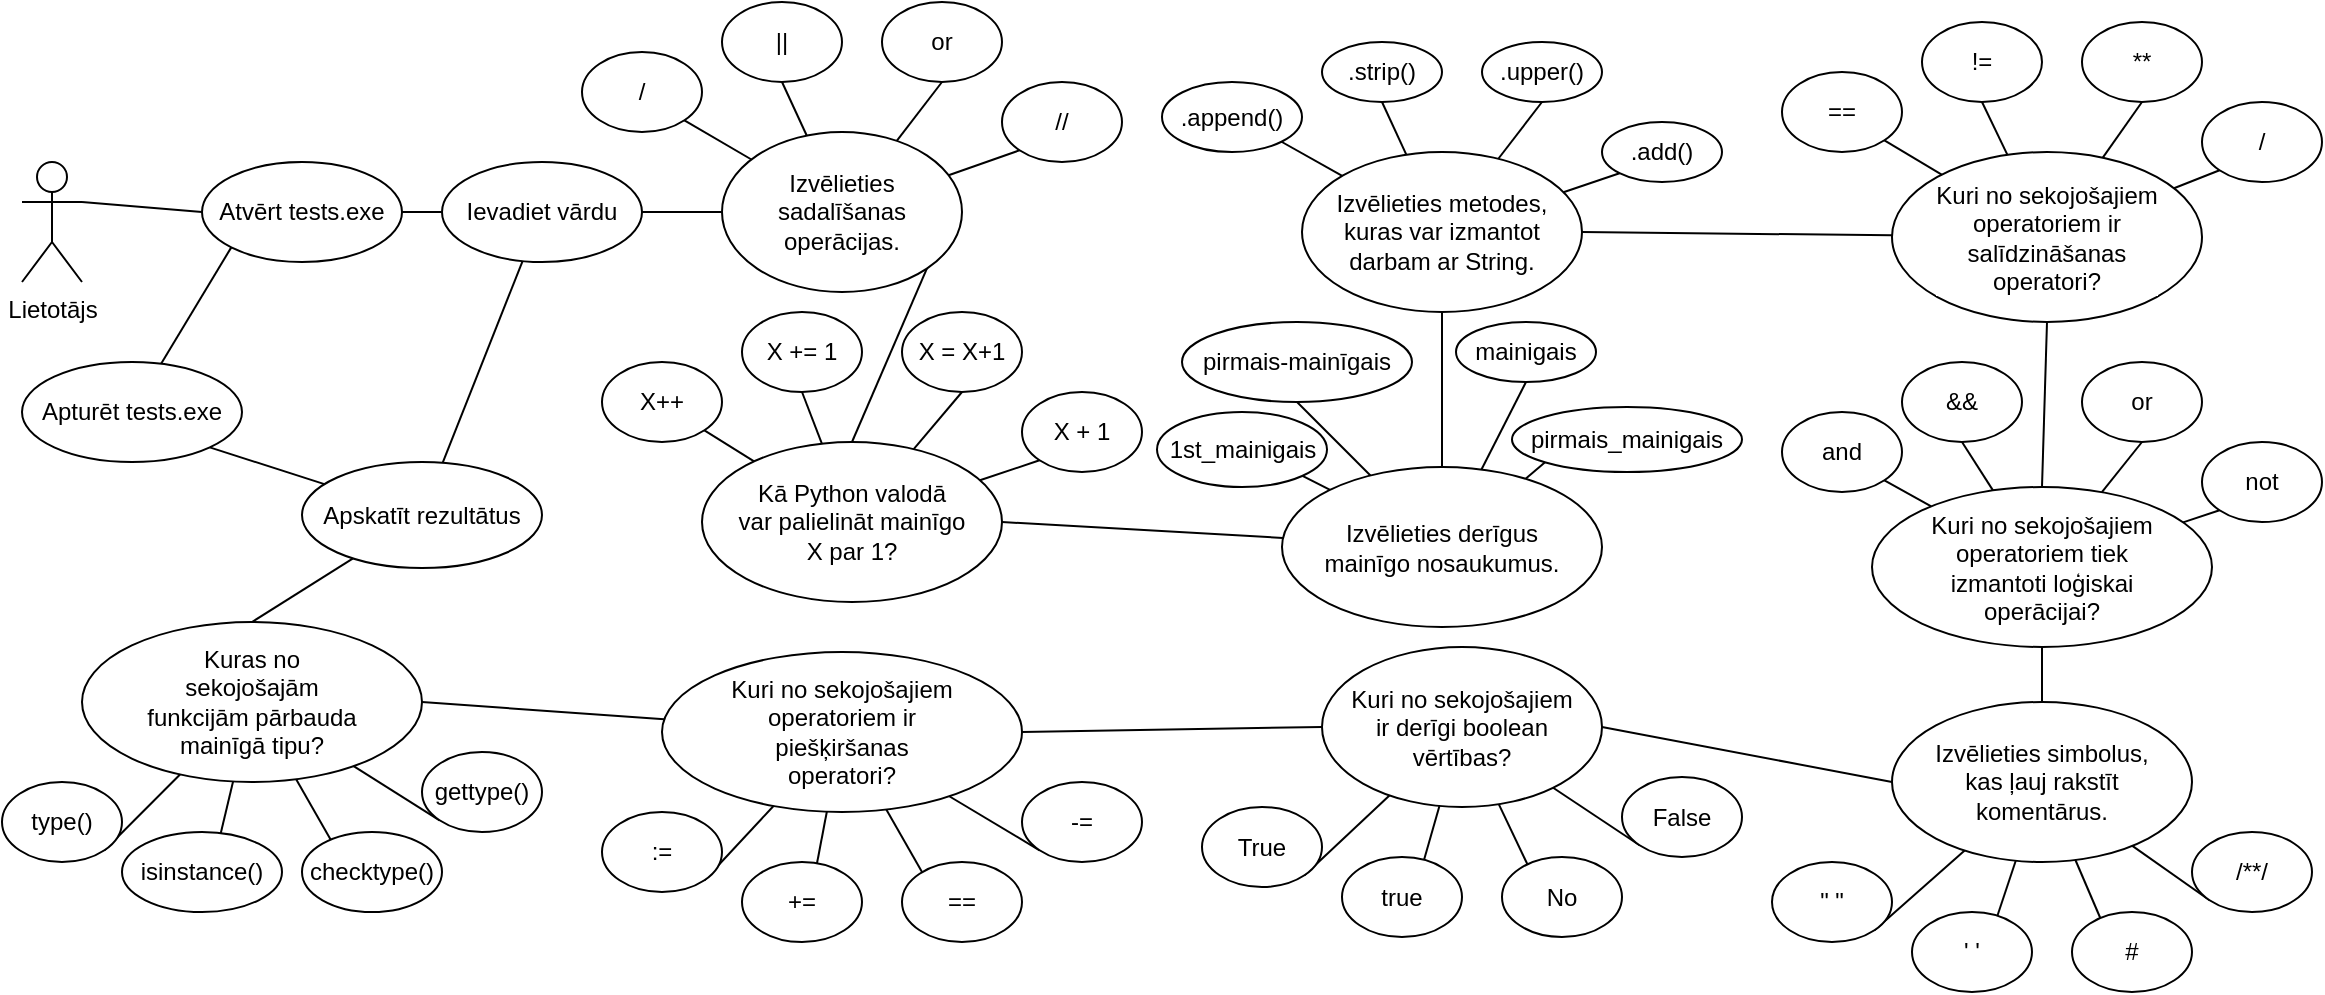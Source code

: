 <mxfile version="24.4.13" type="device">
  <diagram name="Страница — 1" id="fSDOSvSJr9FD6CsQ47FX">
    <mxGraphModel dx="2500" dy="1150" grid="1" gridSize="10" guides="1" tooltips="1" connect="1" arrows="1" fold="1" page="1" pageScale="1" pageWidth="827" pageHeight="1169" math="0" shadow="0">
      <root>
        <mxCell id="0" />
        <mxCell id="1" parent="0" />
        <mxCell id="fzaWdGy4WyGoqwLi_TSh-1" value="Lietotājs" style="shape=umlActor;verticalLabelPosition=bottom;verticalAlign=top;html=1;outlineConnect=0;" vertex="1" parent="1">
          <mxGeometry x="40" y="210" width="30" height="60" as="geometry" />
        </mxCell>
        <mxCell id="fzaWdGy4WyGoqwLi_TSh-7" style="edgeStyle=none;curved=1;rounded=0;orthogonalLoop=1;jettySize=auto;html=1;exitX=0;exitY=1;exitDx=0;exitDy=0;strokeColor=default;align=center;verticalAlign=middle;fontFamily=Helvetica;fontSize=12;fontColor=default;labelBackgroundColor=default;startSize=8;endArrow=none;endSize=8;" edge="1" parent="1" source="fzaWdGy4WyGoqwLi_TSh-2" target="fzaWdGy4WyGoqwLi_TSh-6">
          <mxGeometry relative="1" as="geometry" />
        </mxCell>
        <mxCell id="fzaWdGy4WyGoqwLi_TSh-9" style="edgeStyle=none;curved=1;rounded=0;orthogonalLoop=1;jettySize=auto;html=1;exitX=1;exitY=0.5;exitDx=0;exitDy=0;entryX=0;entryY=0.5;entryDx=0;entryDy=0;strokeColor=default;align=center;verticalAlign=middle;fontFamily=Helvetica;fontSize=12;fontColor=default;labelBackgroundColor=default;startSize=8;endArrow=none;endSize=8;" edge="1" parent="1" source="fzaWdGy4WyGoqwLi_TSh-2" target="fzaWdGy4WyGoqwLi_TSh-8">
          <mxGeometry relative="1" as="geometry" />
        </mxCell>
        <mxCell id="fzaWdGy4WyGoqwLi_TSh-2" value="Atvērt tests.exe" style="ellipse;whiteSpace=wrap;html=1;" vertex="1" parent="1">
          <mxGeometry x="130" y="210" width="100" height="50" as="geometry" />
        </mxCell>
        <mxCell id="fzaWdGy4WyGoqwLi_TSh-4" value="" style="endArrow=none;html=1;rounded=0;fontSize=12;startSize=8;endSize=8;curved=1;entryX=0;entryY=0.5;entryDx=0;entryDy=0;" edge="1" parent="1" target="fzaWdGy4WyGoqwLi_TSh-2">
          <mxGeometry width="50" height="50" relative="1" as="geometry">
            <mxPoint x="70" y="230" as="sourcePoint" />
            <mxPoint x="120" y="180" as="targetPoint" />
          </mxGeometry>
        </mxCell>
        <mxCell id="fzaWdGy4WyGoqwLi_TSh-116" style="edgeStyle=none;curved=1;rounded=0;orthogonalLoop=1;jettySize=auto;html=1;exitX=1;exitY=1;exitDx=0;exitDy=0;strokeColor=default;align=center;verticalAlign=middle;fontFamily=Helvetica;fontSize=12;fontColor=default;labelBackgroundColor=default;startSize=8;endArrow=none;endSize=8;" edge="1" parent="1" source="fzaWdGy4WyGoqwLi_TSh-6" target="fzaWdGy4WyGoqwLi_TSh-113">
          <mxGeometry relative="1" as="geometry" />
        </mxCell>
        <mxCell id="fzaWdGy4WyGoqwLi_TSh-6" value="Apturēt tests.exe" style="ellipse;whiteSpace=wrap;html=1;fontFamily=Helvetica;fontSize=12;fontColor=default;labelBackgroundColor=default;" vertex="1" parent="1">
          <mxGeometry x="40" y="310" width="110" height="50" as="geometry" />
        </mxCell>
        <mxCell id="fzaWdGy4WyGoqwLi_TSh-126" style="edgeStyle=none;curved=1;rounded=0;orthogonalLoop=1;jettySize=auto;html=1;exitX=1;exitY=0.5;exitDx=0;exitDy=0;entryX=0;entryY=0.5;entryDx=0;entryDy=0;strokeColor=default;align=center;verticalAlign=middle;fontFamily=Helvetica;fontSize=12;fontColor=default;labelBackgroundColor=default;startSize=8;endArrow=none;endSize=8;" edge="1" parent="1" source="fzaWdGy4WyGoqwLi_TSh-8" target="fzaWdGy4WyGoqwLi_TSh-10">
          <mxGeometry relative="1" as="geometry" />
        </mxCell>
        <mxCell id="fzaWdGy4WyGoqwLi_TSh-8" value="Ievadiet vārdu" style="ellipse;whiteSpace=wrap;html=1;fontFamily=Helvetica;fontSize=12;fontColor=default;labelBackgroundColor=default;" vertex="1" parent="1">
          <mxGeometry x="250" y="210" width="100" height="50" as="geometry" />
        </mxCell>
        <mxCell id="fzaWdGy4WyGoqwLi_TSh-129" style="edgeStyle=none;curved=1;rounded=0;orthogonalLoop=1;jettySize=auto;html=1;exitX=1;exitY=1;exitDx=0;exitDy=0;entryX=0.5;entryY=0;entryDx=0;entryDy=0;strokeColor=default;align=center;verticalAlign=middle;fontFamily=Helvetica;fontSize=12;fontColor=default;labelBackgroundColor=default;startSize=8;endArrow=none;endSize=8;" edge="1" parent="1" source="fzaWdGy4WyGoqwLi_TSh-10" target="fzaWdGy4WyGoqwLi_TSh-65">
          <mxGeometry relative="1" as="geometry" />
        </mxCell>
        <mxCell id="fzaWdGy4WyGoqwLi_TSh-10" value="Izvēlieties&lt;div&gt;sadalīšanas&lt;/div&gt;&lt;div&gt;operācijas.&lt;/div&gt;" style="ellipse;whiteSpace=wrap;html=1;fontFamily=Helvetica;fontSize=12;fontColor=default;labelBackgroundColor=default;" vertex="1" parent="1">
          <mxGeometry x="390" y="195" width="120" height="80" as="geometry" />
        </mxCell>
        <mxCell id="fzaWdGy4WyGoqwLi_TSh-18" style="edgeStyle=none;curved=1;rounded=0;orthogonalLoop=1;jettySize=auto;html=1;exitX=1;exitY=1;exitDx=0;exitDy=0;strokeColor=default;align=center;verticalAlign=middle;fontFamily=Helvetica;fontSize=12;fontColor=default;labelBackgroundColor=default;startSize=8;endArrow=none;endSize=8;" edge="1" parent="1" source="fzaWdGy4WyGoqwLi_TSh-11" target="fzaWdGy4WyGoqwLi_TSh-10">
          <mxGeometry relative="1" as="geometry" />
        </mxCell>
        <mxCell id="fzaWdGy4WyGoqwLi_TSh-11" value="/" style="ellipse;whiteSpace=wrap;html=1;fontFamily=Helvetica;fontSize=12;fontColor=default;labelBackgroundColor=default;" vertex="1" parent="1">
          <mxGeometry x="320" y="155" width="60" height="40" as="geometry" />
        </mxCell>
        <mxCell id="fzaWdGy4WyGoqwLi_TSh-16" style="edgeStyle=none;curved=1;rounded=0;orthogonalLoop=1;jettySize=auto;html=1;exitX=0.5;exitY=1;exitDx=0;exitDy=0;strokeColor=default;align=center;verticalAlign=middle;fontFamily=Helvetica;fontSize=12;fontColor=default;labelBackgroundColor=default;startSize=8;endArrow=none;endSize=8;" edge="1" parent="1" source="fzaWdGy4WyGoqwLi_TSh-12" target="fzaWdGy4WyGoqwLi_TSh-10">
          <mxGeometry relative="1" as="geometry" />
        </mxCell>
        <mxCell id="fzaWdGy4WyGoqwLi_TSh-12" value="||" style="ellipse;whiteSpace=wrap;html=1;fontFamily=Helvetica;fontSize=12;fontColor=default;labelBackgroundColor=default;" vertex="1" parent="1">
          <mxGeometry x="390" y="130" width="60" height="40" as="geometry" />
        </mxCell>
        <mxCell id="fzaWdGy4WyGoqwLi_TSh-17" style="edgeStyle=none;curved=1;rounded=0;orthogonalLoop=1;jettySize=auto;html=1;exitX=0.5;exitY=1;exitDx=0;exitDy=0;strokeColor=default;align=center;verticalAlign=middle;fontFamily=Helvetica;fontSize=12;fontColor=default;labelBackgroundColor=default;startSize=8;endArrow=none;endSize=8;" edge="1" parent="1" source="fzaWdGy4WyGoqwLi_TSh-13" target="fzaWdGy4WyGoqwLi_TSh-10">
          <mxGeometry relative="1" as="geometry" />
        </mxCell>
        <mxCell id="fzaWdGy4WyGoqwLi_TSh-13" value="or" style="ellipse;whiteSpace=wrap;html=1;fontFamily=Helvetica;fontSize=12;fontColor=default;labelBackgroundColor=default;" vertex="1" parent="1">
          <mxGeometry x="470" y="130" width="60" height="40" as="geometry" />
        </mxCell>
        <mxCell id="fzaWdGy4WyGoqwLi_TSh-19" style="edgeStyle=none;curved=1;rounded=0;orthogonalLoop=1;jettySize=auto;html=1;exitX=0;exitY=1;exitDx=0;exitDy=0;strokeColor=default;align=center;verticalAlign=middle;fontFamily=Helvetica;fontSize=12;fontColor=default;labelBackgroundColor=default;startSize=8;endArrow=none;endSize=8;" edge="1" parent="1" source="fzaWdGy4WyGoqwLi_TSh-14" target="fzaWdGy4WyGoqwLi_TSh-10">
          <mxGeometry relative="1" as="geometry" />
        </mxCell>
        <mxCell id="fzaWdGy4WyGoqwLi_TSh-14" value="//" style="ellipse;whiteSpace=wrap;html=1;fontFamily=Helvetica;fontSize=12;fontColor=default;labelBackgroundColor=default;" vertex="1" parent="1">
          <mxGeometry x="530" y="170" width="60" height="40" as="geometry" />
        </mxCell>
        <mxCell id="fzaWdGy4WyGoqwLi_TSh-132" style="edgeStyle=none;curved=1;rounded=0;orthogonalLoop=1;jettySize=auto;html=1;exitX=1;exitY=0.5;exitDx=0;exitDy=0;strokeColor=default;align=center;verticalAlign=middle;fontFamily=Helvetica;fontSize=12;fontColor=default;labelBackgroundColor=default;startSize=8;endArrow=none;endSize=8;" edge="1" parent="1" source="fzaWdGy4WyGoqwLi_TSh-20" target="fzaWdGy4WyGoqwLi_TSh-29">
          <mxGeometry relative="1" as="geometry" />
        </mxCell>
        <mxCell id="fzaWdGy4WyGoqwLi_TSh-20" value="Izvēlieties metodes,&lt;div&gt;kuras var izmantot&lt;/div&gt;&lt;div&gt;darbam ar String.&lt;/div&gt;" style="ellipse;whiteSpace=wrap;html=1;fontFamily=Helvetica;fontSize=12;fontColor=default;labelBackgroundColor=default;" vertex="1" parent="1">
          <mxGeometry x="680" y="205" width="140" height="80" as="geometry" />
        </mxCell>
        <mxCell id="fzaWdGy4WyGoqwLi_TSh-21" style="edgeStyle=none;curved=1;rounded=0;orthogonalLoop=1;jettySize=auto;html=1;exitX=1;exitY=1;exitDx=0;exitDy=0;strokeColor=default;align=center;verticalAlign=middle;fontFamily=Helvetica;fontSize=12;fontColor=default;labelBackgroundColor=default;startSize=8;endArrow=none;endSize=8;" edge="1" parent="1" source="fzaWdGy4WyGoqwLi_TSh-22" target="fzaWdGy4WyGoqwLi_TSh-20">
          <mxGeometry relative="1" as="geometry" />
        </mxCell>
        <mxCell id="fzaWdGy4WyGoqwLi_TSh-22" value=".append()" style="ellipse;whiteSpace=wrap;html=1;fontFamily=Helvetica;fontSize=12;fontColor=default;labelBackgroundColor=default;" vertex="1" parent="1">
          <mxGeometry x="610" y="170" width="70" height="35" as="geometry" />
        </mxCell>
        <mxCell id="fzaWdGy4WyGoqwLi_TSh-23" style="edgeStyle=none;curved=1;rounded=0;orthogonalLoop=1;jettySize=auto;html=1;exitX=0.5;exitY=1;exitDx=0;exitDy=0;strokeColor=default;align=center;verticalAlign=middle;fontFamily=Helvetica;fontSize=12;fontColor=default;labelBackgroundColor=default;startSize=8;endArrow=none;endSize=8;" edge="1" parent="1" source="fzaWdGy4WyGoqwLi_TSh-24" target="fzaWdGy4WyGoqwLi_TSh-20">
          <mxGeometry relative="1" as="geometry" />
        </mxCell>
        <mxCell id="fzaWdGy4WyGoqwLi_TSh-24" value=".strip()" style="ellipse;whiteSpace=wrap;html=1;fontFamily=Helvetica;fontSize=12;fontColor=default;labelBackgroundColor=default;" vertex="1" parent="1">
          <mxGeometry x="690" y="150" width="60" height="30" as="geometry" />
        </mxCell>
        <mxCell id="fzaWdGy4WyGoqwLi_TSh-25" style="edgeStyle=none;curved=1;rounded=0;orthogonalLoop=1;jettySize=auto;html=1;exitX=0.5;exitY=1;exitDx=0;exitDy=0;strokeColor=default;align=center;verticalAlign=middle;fontFamily=Helvetica;fontSize=12;fontColor=default;labelBackgroundColor=default;startSize=8;endArrow=none;endSize=8;" edge="1" parent="1" source="fzaWdGy4WyGoqwLi_TSh-26" target="fzaWdGy4WyGoqwLi_TSh-20">
          <mxGeometry relative="1" as="geometry" />
        </mxCell>
        <mxCell id="fzaWdGy4WyGoqwLi_TSh-26" value=".upper()" style="ellipse;whiteSpace=wrap;html=1;fontFamily=Helvetica;fontSize=12;fontColor=default;labelBackgroundColor=default;" vertex="1" parent="1">
          <mxGeometry x="770" y="150" width="60" height="30" as="geometry" />
        </mxCell>
        <mxCell id="fzaWdGy4WyGoqwLi_TSh-27" style="edgeStyle=none;curved=1;rounded=0;orthogonalLoop=1;jettySize=auto;html=1;exitX=0;exitY=1;exitDx=0;exitDy=0;strokeColor=default;align=center;verticalAlign=middle;fontFamily=Helvetica;fontSize=12;fontColor=default;labelBackgroundColor=default;startSize=8;endArrow=none;endSize=8;" edge="1" parent="1" source="fzaWdGy4WyGoqwLi_TSh-28" target="fzaWdGy4WyGoqwLi_TSh-20">
          <mxGeometry relative="1" as="geometry" />
        </mxCell>
        <mxCell id="fzaWdGy4WyGoqwLi_TSh-28" value=".add()" style="ellipse;whiteSpace=wrap;html=1;fontFamily=Helvetica;fontSize=12;fontColor=default;labelBackgroundColor=default;" vertex="1" parent="1">
          <mxGeometry x="830" y="190" width="60" height="30" as="geometry" />
        </mxCell>
        <mxCell id="fzaWdGy4WyGoqwLi_TSh-133" style="edgeStyle=none;curved=1;rounded=0;orthogonalLoop=1;jettySize=auto;html=1;exitX=0.5;exitY=1;exitDx=0;exitDy=0;entryX=0.5;entryY=0;entryDx=0;entryDy=0;strokeColor=default;align=center;verticalAlign=middle;fontFamily=Helvetica;fontSize=12;fontColor=default;labelBackgroundColor=default;startSize=8;endArrow=none;endSize=8;" edge="1" parent="1" source="fzaWdGy4WyGoqwLi_TSh-29" target="fzaWdGy4WyGoqwLi_TSh-38">
          <mxGeometry relative="1" as="geometry" />
        </mxCell>
        <mxCell id="fzaWdGy4WyGoqwLi_TSh-29" value="Kuri no sekojošajiem&lt;div&gt;operatoriem ir&lt;/div&gt;&lt;div&gt;salīdzināšanas&lt;/div&gt;&lt;div&gt;operatori?&lt;/div&gt;" style="ellipse;whiteSpace=wrap;html=1;fontFamily=Helvetica;fontSize=12;fontColor=default;labelBackgroundColor=default;" vertex="1" parent="1">
          <mxGeometry x="975" y="205" width="155" height="85" as="geometry" />
        </mxCell>
        <mxCell id="fzaWdGy4WyGoqwLi_TSh-30" style="edgeStyle=none;curved=1;rounded=0;orthogonalLoop=1;jettySize=auto;html=1;exitX=1;exitY=1;exitDx=0;exitDy=0;strokeColor=default;align=center;verticalAlign=middle;fontFamily=Helvetica;fontSize=12;fontColor=default;labelBackgroundColor=default;startSize=8;endArrow=none;endSize=8;" edge="1" parent="1" source="fzaWdGy4WyGoqwLi_TSh-31" target="fzaWdGy4WyGoqwLi_TSh-29">
          <mxGeometry relative="1" as="geometry" />
        </mxCell>
        <mxCell id="fzaWdGy4WyGoqwLi_TSh-31" value="==" style="ellipse;whiteSpace=wrap;html=1;fontFamily=Helvetica;fontSize=12;fontColor=default;labelBackgroundColor=default;" vertex="1" parent="1">
          <mxGeometry x="920" y="165" width="60" height="40" as="geometry" />
        </mxCell>
        <mxCell id="fzaWdGy4WyGoqwLi_TSh-32" style="edgeStyle=none;curved=1;rounded=0;orthogonalLoop=1;jettySize=auto;html=1;exitX=0.5;exitY=1;exitDx=0;exitDy=0;strokeColor=default;align=center;verticalAlign=middle;fontFamily=Helvetica;fontSize=12;fontColor=default;labelBackgroundColor=default;startSize=8;endArrow=none;endSize=8;" edge="1" parent="1" source="fzaWdGy4WyGoqwLi_TSh-33" target="fzaWdGy4WyGoqwLi_TSh-29">
          <mxGeometry relative="1" as="geometry" />
        </mxCell>
        <mxCell id="fzaWdGy4WyGoqwLi_TSh-33" value="!=" style="ellipse;whiteSpace=wrap;html=1;fontFamily=Helvetica;fontSize=12;fontColor=default;labelBackgroundColor=default;" vertex="1" parent="1">
          <mxGeometry x="990" y="140" width="60" height="40" as="geometry" />
        </mxCell>
        <mxCell id="fzaWdGy4WyGoqwLi_TSh-34" style="edgeStyle=none;curved=1;rounded=0;orthogonalLoop=1;jettySize=auto;html=1;exitX=0.5;exitY=1;exitDx=0;exitDy=0;strokeColor=default;align=center;verticalAlign=middle;fontFamily=Helvetica;fontSize=12;fontColor=default;labelBackgroundColor=default;startSize=8;endArrow=none;endSize=8;" edge="1" parent="1" source="fzaWdGy4WyGoqwLi_TSh-35" target="fzaWdGy4WyGoqwLi_TSh-29">
          <mxGeometry relative="1" as="geometry" />
        </mxCell>
        <mxCell id="fzaWdGy4WyGoqwLi_TSh-35" value="**" style="ellipse;whiteSpace=wrap;html=1;fontFamily=Helvetica;fontSize=12;fontColor=default;labelBackgroundColor=default;" vertex="1" parent="1">
          <mxGeometry x="1070" y="140" width="60" height="40" as="geometry" />
        </mxCell>
        <mxCell id="fzaWdGy4WyGoqwLi_TSh-36" style="edgeStyle=none;curved=1;rounded=0;orthogonalLoop=1;jettySize=auto;html=1;exitX=0;exitY=1;exitDx=0;exitDy=0;strokeColor=default;align=center;verticalAlign=middle;fontFamily=Helvetica;fontSize=12;fontColor=default;labelBackgroundColor=default;startSize=8;endArrow=none;endSize=8;" edge="1" parent="1" source="fzaWdGy4WyGoqwLi_TSh-37" target="fzaWdGy4WyGoqwLi_TSh-29">
          <mxGeometry relative="1" as="geometry" />
        </mxCell>
        <mxCell id="fzaWdGy4WyGoqwLi_TSh-37" value="/" style="ellipse;whiteSpace=wrap;html=1;fontFamily=Helvetica;fontSize=12;fontColor=default;labelBackgroundColor=default;" vertex="1" parent="1">
          <mxGeometry x="1130" y="180" width="60" height="40" as="geometry" />
        </mxCell>
        <mxCell id="fzaWdGy4WyGoqwLi_TSh-38" value="Kuri no sekojošajiem&lt;div&gt;operatoriem tiek&lt;/div&gt;&lt;div&gt;izmantoti loģiskai&lt;/div&gt;&lt;div&gt;operācijai?&lt;/div&gt;" style="ellipse;whiteSpace=wrap;html=1;fontFamily=Helvetica;fontSize=12;fontColor=default;labelBackgroundColor=default;" vertex="1" parent="1">
          <mxGeometry x="965" y="372.5" width="170" height="80" as="geometry" />
        </mxCell>
        <mxCell id="fzaWdGy4WyGoqwLi_TSh-39" style="edgeStyle=none;curved=1;rounded=0;orthogonalLoop=1;jettySize=auto;html=1;exitX=1;exitY=1;exitDx=0;exitDy=0;strokeColor=default;align=center;verticalAlign=middle;fontFamily=Helvetica;fontSize=12;fontColor=default;labelBackgroundColor=default;startSize=8;endArrow=none;endSize=8;" edge="1" parent="1" source="fzaWdGy4WyGoqwLi_TSh-40" target="fzaWdGy4WyGoqwLi_TSh-38">
          <mxGeometry relative="1" as="geometry" />
        </mxCell>
        <mxCell id="fzaWdGy4WyGoqwLi_TSh-40" value="and" style="ellipse;whiteSpace=wrap;html=1;fontFamily=Helvetica;fontSize=12;fontColor=default;labelBackgroundColor=default;" vertex="1" parent="1">
          <mxGeometry x="920" y="335" width="60" height="40" as="geometry" />
        </mxCell>
        <mxCell id="fzaWdGy4WyGoqwLi_TSh-41" style="edgeStyle=none;curved=1;rounded=0;orthogonalLoop=1;jettySize=auto;html=1;exitX=0.5;exitY=1;exitDx=0;exitDy=0;strokeColor=default;align=center;verticalAlign=middle;fontFamily=Helvetica;fontSize=12;fontColor=default;labelBackgroundColor=default;startSize=8;endArrow=none;endSize=8;" edge="1" parent="1" source="fzaWdGy4WyGoqwLi_TSh-42" target="fzaWdGy4WyGoqwLi_TSh-38">
          <mxGeometry relative="1" as="geometry" />
        </mxCell>
        <mxCell id="fzaWdGy4WyGoqwLi_TSh-42" value="&amp;amp;&amp;amp;" style="ellipse;whiteSpace=wrap;html=1;fontFamily=Helvetica;fontSize=12;fontColor=default;labelBackgroundColor=default;" vertex="1" parent="1">
          <mxGeometry x="980" y="310" width="60" height="40" as="geometry" />
        </mxCell>
        <mxCell id="fzaWdGy4WyGoqwLi_TSh-43" style="edgeStyle=none;curved=1;rounded=0;orthogonalLoop=1;jettySize=auto;html=1;exitX=0.5;exitY=1;exitDx=0;exitDy=0;strokeColor=default;align=center;verticalAlign=middle;fontFamily=Helvetica;fontSize=12;fontColor=default;labelBackgroundColor=default;startSize=8;endArrow=none;endSize=8;" edge="1" parent="1" source="fzaWdGy4WyGoqwLi_TSh-44" target="fzaWdGy4WyGoqwLi_TSh-38">
          <mxGeometry relative="1" as="geometry" />
        </mxCell>
        <mxCell id="fzaWdGy4WyGoqwLi_TSh-44" value="or" style="ellipse;whiteSpace=wrap;html=1;fontFamily=Helvetica;fontSize=12;fontColor=default;labelBackgroundColor=default;" vertex="1" parent="1">
          <mxGeometry x="1070" y="310" width="60" height="40" as="geometry" />
        </mxCell>
        <mxCell id="fzaWdGy4WyGoqwLi_TSh-45" style="edgeStyle=none;curved=1;rounded=0;orthogonalLoop=1;jettySize=auto;html=1;exitX=0;exitY=1;exitDx=0;exitDy=0;strokeColor=default;align=center;verticalAlign=middle;fontFamily=Helvetica;fontSize=12;fontColor=default;labelBackgroundColor=default;startSize=8;endArrow=none;endSize=8;" edge="1" parent="1" source="fzaWdGy4WyGoqwLi_TSh-46" target="fzaWdGy4WyGoqwLi_TSh-38">
          <mxGeometry relative="1" as="geometry" />
        </mxCell>
        <mxCell id="fzaWdGy4WyGoqwLi_TSh-46" value="not" style="ellipse;whiteSpace=wrap;html=1;fontFamily=Helvetica;fontSize=12;fontColor=default;labelBackgroundColor=default;" vertex="1" parent="1">
          <mxGeometry x="1130" y="350" width="60" height="40" as="geometry" />
        </mxCell>
        <mxCell id="fzaWdGy4WyGoqwLi_TSh-131" style="edgeStyle=none;curved=1;rounded=0;orthogonalLoop=1;jettySize=auto;html=1;exitX=0.5;exitY=0;exitDx=0;exitDy=0;entryX=0.5;entryY=1;entryDx=0;entryDy=0;strokeColor=default;align=center;verticalAlign=middle;fontFamily=Helvetica;fontSize=12;fontColor=default;labelBackgroundColor=default;startSize=8;endArrow=none;endSize=8;" edge="1" parent="1" source="fzaWdGy4WyGoqwLi_TSh-47" target="fzaWdGy4WyGoqwLi_TSh-20">
          <mxGeometry relative="1" as="geometry" />
        </mxCell>
        <mxCell id="fzaWdGy4WyGoqwLi_TSh-47" value="Izvēlieties derīgus&lt;div&gt;mainīgo nosaukumus.&lt;/div&gt;" style="ellipse;whiteSpace=wrap;html=1;fontFamily=Helvetica;fontSize=12;fontColor=default;labelBackgroundColor=default;" vertex="1" parent="1">
          <mxGeometry x="670" y="362.5" width="160" height="80" as="geometry" />
        </mxCell>
        <mxCell id="fzaWdGy4WyGoqwLi_TSh-48" style="edgeStyle=none;curved=1;rounded=0;orthogonalLoop=1;jettySize=auto;html=1;exitX=1;exitY=1;exitDx=0;exitDy=0;strokeColor=default;align=center;verticalAlign=middle;fontFamily=Helvetica;fontSize=12;fontColor=default;labelBackgroundColor=default;startSize=8;endArrow=none;endSize=8;" edge="1" parent="1" source="fzaWdGy4WyGoqwLi_TSh-49" target="fzaWdGy4WyGoqwLi_TSh-47">
          <mxGeometry relative="1" as="geometry" />
        </mxCell>
        <mxCell id="fzaWdGy4WyGoqwLi_TSh-49" value="1st_mainigais" style="ellipse;whiteSpace=wrap;html=1;fontFamily=Helvetica;fontSize=12;fontColor=default;labelBackgroundColor=default;" vertex="1" parent="1">
          <mxGeometry x="607.5" y="335" width="85" height="37.5" as="geometry" />
        </mxCell>
        <mxCell id="fzaWdGy4WyGoqwLi_TSh-50" style="edgeStyle=none;curved=1;rounded=0;orthogonalLoop=1;jettySize=auto;html=1;exitX=0.5;exitY=1;exitDx=0;exitDy=0;strokeColor=default;align=center;verticalAlign=middle;fontFamily=Helvetica;fontSize=12;fontColor=default;labelBackgroundColor=default;startSize=8;endArrow=none;endSize=8;" edge="1" parent="1" source="fzaWdGy4WyGoqwLi_TSh-51" target="fzaWdGy4WyGoqwLi_TSh-47">
          <mxGeometry relative="1" as="geometry" />
        </mxCell>
        <mxCell id="fzaWdGy4WyGoqwLi_TSh-51" value="pirmais-mainīgais" style="ellipse;whiteSpace=wrap;html=1;fontFamily=Helvetica;fontSize=12;fontColor=default;labelBackgroundColor=default;" vertex="1" parent="1">
          <mxGeometry x="620" y="290" width="115" height="40" as="geometry" />
        </mxCell>
        <mxCell id="fzaWdGy4WyGoqwLi_TSh-52" style="edgeStyle=none;curved=1;rounded=0;orthogonalLoop=1;jettySize=auto;html=1;exitX=0.5;exitY=1;exitDx=0;exitDy=0;strokeColor=default;align=center;verticalAlign=middle;fontFamily=Helvetica;fontSize=12;fontColor=default;labelBackgroundColor=default;startSize=8;endArrow=none;endSize=8;" edge="1" parent="1" source="fzaWdGy4WyGoqwLi_TSh-53" target="fzaWdGy4WyGoqwLi_TSh-47">
          <mxGeometry relative="1" as="geometry" />
        </mxCell>
        <mxCell id="fzaWdGy4WyGoqwLi_TSh-53" value="mainigais" style="ellipse;whiteSpace=wrap;html=1;fontFamily=Helvetica;fontSize=12;fontColor=default;labelBackgroundColor=default;" vertex="1" parent="1">
          <mxGeometry x="757" y="290" width="70" height="30" as="geometry" />
        </mxCell>
        <mxCell id="fzaWdGy4WyGoqwLi_TSh-54" style="edgeStyle=none;curved=1;rounded=0;orthogonalLoop=1;jettySize=auto;html=1;exitX=0;exitY=1;exitDx=0;exitDy=0;strokeColor=default;align=center;verticalAlign=middle;fontFamily=Helvetica;fontSize=12;fontColor=default;labelBackgroundColor=default;startSize=8;endArrow=none;endSize=8;" edge="1" parent="1" source="fzaWdGy4WyGoqwLi_TSh-55" target="fzaWdGy4WyGoqwLi_TSh-47">
          <mxGeometry relative="1" as="geometry" />
        </mxCell>
        <mxCell id="fzaWdGy4WyGoqwLi_TSh-55" value="pirmais_mainigais" style="ellipse;whiteSpace=wrap;html=1;fontFamily=Helvetica;fontSize=12;fontColor=default;labelBackgroundColor=default;" vertex="1" parent="1">
          <mxGeometry x="785" y="332.5" width="115" height="32.5" as="geometry" />
        </mxCell>
        <mxCell id="fzaWdGy4WyGoqwLi_TSh-130" style="edgeStyle=none;curved=1;rounded=0;orthogonalLoop=1;jettySize=auto;html=1;exitX=1;exitY=0.5;exitDx=0;exitDy=0;strokeColor=default;align=center;verticalAlign=middle;fontFamily=Helvetica;fontSize=12;fontColor=default;labelBackgroundColor=default;startSize=8;endArrow=none;endSize=8;" edge="1" parent="1" source="fzaWdGy4WyGoqwLi_TSh-65" target="fzaWdGy4WyGoqwLi_TSh-47">
          <mxGeometry relative="1" as="geometry" />
        </mxCell>
        <mxCell id="fzaWdGy4WyGoqwLi_TSh-65" value="Kā Python valodā&lt;div&gt;var palielināt mainīgo&lt;/div&gt;&lt;div&gt;X par 1?&lt;/div&gt;" style="ellipse;whiteSpace=wrap;html=1;fontFamily=Helvetica;fontSize=12;fontColor=default;labelBackgroundColor=default;" vertex="1" parent="1">
          <mxGeometry x="380" y="350" width="150" height="80" as="geometry" />
        </mxCell>
        <mxCell id="fzaWdGy4WyGoqwLi_TSh-66" style="edgeStyle=none;curved=1;rounded=0;orthogonalLoop=1;jettySize=auto;html=1;exitX=1;exitY=1;exitDx=0;exitDy=0;strokeColor=default;align=center;verticalAlign=middle;fontFamily=Helvetica;fontSize=12;fontColor=default;labelBackgroundColor=default;startSize=8;endArrow=none;endSize=8;" edge="1" parent="1" source="fzaWdGy4WyGoqwLi_TSh-67" target="fzaWdGy4WyGoqwLi_TSh-65">
          <mxGeometry relative="1" as="geometry" />
        </mxCell>
        <mxCell id="fzaWdGy4WyGoqwLi_TSh-67" value="X++" style="ellipse;whiteSpace=wrap;html=1;fontFamily=Helvetica;fontSize=12;fontColor=default;labelBackgroundColor=default;" vertex="1" parent="1">
          <mxGeometry x="330" y="310" width="60" height="40" as="geometry" />
        </mxCell>
        <mxCell id="fzaWdGy4WyGoqwLi_TSh-68" style="edgeStyle=none;curved=1;rounded=0;orthogonalLoop=1;jettySize=auto;html=1;exitX=0.5;exitY=1;exitDx=0;exitDy=0;strokeColor=default;align=center;verticalAlign=middle;fontFamily=Helvetica;fontSize=12;fontColor=default;labelBackgroundColor=default;startSize=8;endArrow=none;endSize=8;" edge="1" parent="1" source="fzaWdGy4WyGoqwLi_TSh-69" target="fzaWdGy4WyGoqwLi_TSh-65">
          <mxGeometry relative="1" as="geometry" />
        </mxCell>
        <mxCell id="fzaWdGy4WyGoqwLi_TSh-69" value="X += 1" style="ellipse;whiteSpace=wrap;html=1;fontFamily=Helvetica;fontSize=12;fontColor=default;labelBackgroundColor=default;" vertex="1" parent="1">
          <mxGeometry x="400" y="285" width="60" height="40" as="geometry" />
        </mxCell>
        <mxCell id="fzaWdGy4WyGoqwLi_TSh-70" style="edgeStyle=none;curved=1;rounded=0;orthogonalLoop=1;jettySize=auto;html=1;exitX=0.5;exitY=1;exitDx=0;exitDy=0;strokeColor=default;align=center;verticalAlign=middle;fontFamily=Helvetica;fontSize=12;fontColor=default;labelBackgroundColor=default;startSize=8;endArrow=none;endSize=8;" edge="1" parent="1" source="fzaWdGy4WyGoqwLi_TSh-71" target="fzaWdGy4WyGoqwLi_TSh-65">
          <mxGeometry relative="1" as="geometry" />
        </mxCell>
        <mxCell id="fzaWdGy4WyGoqwLi_TSh-71" value="X = X+1" style="ellipse;whiteSpace=wrap;html=1;fontFamily=Helvetica;fontSize=12;fontColor=default;labelBackgroundColor=default;" vertex="1" parent="1">
          <mxGeometry x="480" y="285" width="60" height="40" as="geometry" />
        </mxCell>
        <mxCell id="fzaWdGy4WyGoqwLi_TSh-72" style="edgeStyle=none;curved=1;rounded=0;orthogonalLoop=1;jettySize=auto;html=1;exitX=0;exitY=1;exitDx=0;exitDy=0;strokeColor=default;align=center;verticalAlign=middle;fontFamily=Helvetica;fontSize=12;fontColor=default;labelBackgroundColor=default;startSize=8;endArrow=none;endSize=8;" edge="1" parent="1" source="fzaWdGy4WyGoqwLi_TSh-73" target="fzaWdGy4WyGoqwLi_TSh-65">
          <mxGeometry relative="1" as="geometry" />
        </mxCell>
        <mxCell id="fzaWdGy4WyGoqwLi_TSh-73" value="X + 1" style="ellipse;whiteSpace=wrap;html=1;fontFamily=Helvetica;fontSize=12;fontColor=default;labelBackgroundColor=default;" vertex="1" parent="1">
          <mxGeometry x="540" y="325" width="60" height="40" as="geometry" />
        </mxCell>
        <mxCell id="fzaWdGy4WyGoqwLi_TSh-111" value="" style="group;flipH=0;flipV=1;" vertex="1" connectable="0" parent="1">
          <mxGeometry x="915" y="480" width="270" height="145" as="geometry" />
        </mxCell>
        <mxCell id="fzaWdGy4WyGoqwLi_TSh-74" value="Izvēlieties simbolus,&lt;div&gt;kas ļauj rakstīt&lt;/div&gt;&lt;div&gt;komentārus.&lt;/div&gt;" style="ellipse;whiteSpace=wrap;html=1;fontFamily=Helvetica;fontSize=12;fontColor=default;labelBackgroundColor=default;flipV=0;" vertex="1" parent="fzaWdGy4WyGoqwLi_TSh-111">
          <mxGeometry x="60" width="150" height="80" as="geometry" />
        </mxCell>
        <mxCell id="fzaWdGy4WyGoqwLi_TSh-75" style="edgeStyle=none;curved=1;rounded=0;orthogonalLoop=1;jettySize=auto;html=1;exitX=1;exitY=1;exitDx=0;exitDy=0;strokeColor=default;align=center;verticalAlign=middle;fontFamily=Helvetica;fontSize=12;fontColor=default;labelBackgroundColor=default;startSize=8;endArrow=none;endSize=8;" edge="1" parent="fzaWdGy4WyGoqwLi_TSh-111" source="fzaWdGy4WyGoqwLi_TSh-76" target="fzaWdGy4WyGoqwLi_TSh-74">
          <mxGeometry relative="1" as="geometry" />
        </mxCell>
        <mxCell id="fzaWdGy4WyGoqwLi_TSh-76" value="&quot; &quot;" style="ellipse;whiteSpace=wrap;html=1;fontFamily=Helvetica;fontSize=12;fontColor=default;labelBackgroundColor=default;flipV=0;" vertex="1" parent="fzaWdGy4WyGoqwLi_TSh-111">
          <mxGeometry y="80" width="60" height="40" as="geometry" />
        </mxCell>
        <mxCell id="fzaWdGy4WyGoqwLi_TSh-77" style="edgeStyle=none;curved=1;rounded=0;orthogonalLoop=1;jettySize=auto;html=1;exitX=0.5;exitY=1;exitDx=0;exitDy=0;strokeColor=default;align=center;verticalAlign=middle;fontFamily=Helvetica;fontSize=12;fontColor=default;labelBackgroundColor=default;startSize=8;endArrow=none;endSize=8;" edge="1" parent="fzaWdGy4WyGoqwLi_TSh-111" source="fzaWdGy4WyGoqwLi_TSh-78" target="fzaWdGy4WyGoqwLi_TSh-74">
          <mxGeometry relative="1" as="geometry" />
        </mxCell>
        <mxCell id="fzaWdGy4WyGoqwLi_TSh-78" value="&#39; &#39;" style="ellipse;whiteSpace=wrap;html=1;fontFamily=Helvetica;fontSize=12;fontColor=default;labelBackgroundColor=default;flipV=0;" vertex="1" parent="fzaWdGy4WyGoqwLi_TSh-111">
          <mxGeometry x="70" y="105" width="60" height="40" as="geometry" />
        </mxCell>
        <mxCell id="fzaWdGy4WyGoqwLi_TSh-79" style="edgeStyle=none;curved=1;rounded=0;orthogonalLoop=1;jettySize=auto;html=1;exitX=0.5;exitY=1;exitDx=0;exitDy=0;strokeColor=default;align=center;verticalAlign=middle;fontFamily=Helvetica;fontSize=12;fontColor=default;labelBackgroundColor=default;startSize=8;endArrow=none;endSize=8;" edge="1" parent="fzaWdGy4WyGoqwLi_TSh-111" source="fzaWdGy4WyGoqwLi_TSh-80" target="fzaWdGy4WyGoqwLi_TSh-74">
          <mxGeometry relative="1" as="geometry" />
        </mxCell>
        <mxCell id="fzaWdGy4WyGoqwLi_TSh-80" value="#" style="ellipse;whiteSpace=wrap;html=1;fontFamily=Helvetica;fontSize=12;fontColor=default;labelBackgroundColor=default;flipV=0;" vertex="1" parent="fzaWdGy4WyGoqwLi_TSh-111">
          <mxGeometry x="150" y="105" width="60" height="40" as="geometry" />
        </mxCell>
        <mxCell id="fzaWdGy4WyGoqwLi_TSh-81" style="edgeStyle=none;curved=1;rounded=0;orthogonalLoop=1;jettySize=auto;html=1;exitX=0;exitY=1;exitDx=0;exitDy=0;strokeColor=default;align=center;verticalAlign=middle;fontFamily=Helvetica;fontSize=12;fontColor=default;labelBackgroundColor=default;startSize=8;endArrow=none;endSize=8;" edge="1" parent="fzaWdGy4WyGoqwLi_TSh-111" source="fzaWdGy4WyGoqwLi_TSh-82" target="fzaWdGy4WyGoqwLi_TSh-74">
          <mxGeometry relative="1" as="geometry" />
        </mxCell>
        <mxCell id="fzaWdGy4WyGoqwLi_TSh-82" value="/**/" style="ellipse;whiteSpace=wrap;html=1;fontFamily=Helvetica;fontSize=12;fontColor=default;labelBackgroundColor=default;flipV=0;" vertex="1" parent="fzaWdGy4WyGoqwLi_TSh-111">
          <mxGeometry x="210" y="65" width="60" height="40" as="geometry" />
        </mxCell>
        <mxCell id="fzaWdGy4WyGoqwLi_TSh-135" style="edgeStyle=none;curved=1;rounded=0;orthogonalLoop=1;jettySize=auto;html=1;exitX=0;exitY=0.5;exitDx=0;exitDy=0;entryX=1;entryY=0.5;entryDx=0;entryDy=0;strokeColor=default;align=center;verticalAlign=middle;fontFamily=Helvetica;fontSize=12;fontColor=default;labelBackgroundColor=default;startSize=8;endArrow=none;endSize=8;" edge="1" parent="1" source="fzaWdGy4WyGoqwLi_TSh-83" target="fzaWdGy4WyGoqwLi_TSh-92">
          <mxGeometry relative="1" as="geometry" />
        </mxCell>
        <mxCell id="fzaWdGy4WyGoqwLi_TSh-83" value="Kuri no sekojošajiem&lt;div&gt;ir derīgi boolean&lt;/div&gt;&lt;div&gt;vērtības?&lt;/div&gt;" style="ellipse;whiteSpace=wrap;html=1;fontFamily=Helvetica;fontSize=12;fontColor=default;labelBackgroundColor=default;" vertex="1" parent="1">
          <mxGeometry x="690" y="452.5" width="140" height="80" as="geometry" />
        </mxCell>
        <mxCell id="fzaWdGy4WyGoqwLi_TSh-84" style="edgeStyle=none;curved=1;rounded=0;orthogonalLoop=1;jettySize=auto;html=1;exitX=1;exitY=1;exitDx=0;exitDy=0;strokeColor=default;align=center;verticalAlign=middle;fontFamily=Helvetica;fontSize=12;fontColor=default;labelBackgroundColor=default;startSize=8;endArrow=none;endSize=8;" edge="1" parent="1" source="fzaWdGy4WyGoqwLi_TSh-85" target="fzaWdGy4WyGoqwLi_TSh-83">
          <mxGeometry relative="1" as="geometry" />
        </mxCell>
        <mxCell id="fzaWdGy4WyGoqwLi_TSh-85" value="True" style="ellipse;whiteSpace=wrap;html=1;fontFamily=Helvetica;fontSize=12;fontColor=default;labelBackgroundColor=default;" vertex="1" parent="1">
          <mxGeometry x="630" y="532.5" width="60" height="40" as="geometry" />
        </mxCell>
        <mxCell id="fzaWdGy4WyGoqwLi_TSh-86" style="edgeStyle=none;curved=1;rounded=0;orthogonalLoop=1;jettySize=auto;html=1;exitX=0.5;exitY=1;exitDx=0;exitDy=0;strokeColor=default;align=center;verticalAlign=middle;fontFamily=Helvetica;fontSize=12;fontColor=default;labelBackgroundColor=default;startSize=8;endArrow=none;endSize=8;" edge="1" parent="1" source="fzaWdGy4WyGoqwLi_TSh-87" target="fzaWdGy4WyGoqwLi_TSh-83">
          <mxGeometry relative="1" as="geometry" />
        </mxCell>
        <mxCell id="fzaWdGy4WyGoqwLi_TSh-87" value="true" style="ellipse;whiteSpace=wrap;html=1;fontFamily=Helvetica;fontSize=12;fontColor=default;labelBackgroundColor=default;" vertex="1" parent="1">
          <mxGeometry x="700" y="557.5" width="60" height="40" as="geometry" />
        </mxCell>
        <mxCell id="fzaWdGy4WyGoqwLi_TSh-88" style="edgeStyle=none;curved=1;rounded=0;orthogonalLoop=1;jettySize=auto;html=1;exitX=0.5;exitY=1;exitDx=0;exitDy=0;strokeColor=default;align=center;verticalAlign=middle;fontFamily=Helvetica;fontSize=12;fontColor=default;labelBackgroundColor=default;startSize=8;endArrow=none;endSize=8;" edge="1" parent="1" source="fzaWdGy4WyGoqwLi_TSh-89" target="fzaWdGy4WyGoqwLi_TSh-83">
          <mxGeometry relative="1" as="geometry" />
        </mxCell>
        <mxCell id="fzaWdGy4WyGoqwLi_TSh-89" value="No" style="ellipse;whiteSpace=wrap;html=1;fontFamily=Helvetica;fontSize=12;fontColor=default;labelBackgroundColor=default;" vertex="1" parent="1">
          <mxGeometry x="780" y="557.5" width="60" height="40" as="geometry" />
        </mxCell>
        <mxCell id="fzaWdGy4WyGoqwLi_TSh-90" style="edgeStyle=none;curved=1;rounded=0;orthogonalLoop=1;jettySize=auto;html=1;exitX=0;exitY=1;exitDx=0;exitDy=0;strokeColor=default;align=center;verticalAlign=middle;fontFamily=Helvetica;fontSize=12;fontColor=default;labelBackgroundColor=default;startSize=8;endArrow=none;endSize=8;" edge="1" parent="1" source="fzaWdGy4WyGoqwLi_TSh-91" target="fzaWdGy4WyGoqwLi_TSh-83">
          <mxGeometry relative="1" as="geometry" />
        </mxCell>
        <mxCell id="fzaWdGy4WyGoqwLi_TSh-91" value="False" style="ellipse;whiteSpace=wrap;html=1;fontFamily=Helvetica;fontSize=12;fontColor=default;labelBackgroundColor=default;" vertex="1" parent="1">
          <mxGeometry x="840" y="517.5" width="60" height="40" as="geometry" />
        </mxCell>
        <mxCell id="fzaWdGy4WyGoqwLi_TSh-92" value="Kuri no sekojošajiem&lt;div&gt;operatoriem ir&lt;/div&gt;&lt;div&gt;piešķiršanas&lt;/div&gt;&lt;div&gt;operatori?&lt;/div&gt;" style="ellipse;whiteSpace=wrap;html=1;fontFamily=Helvetica;fontSize=12;fontColor=default;labelBackgroundColor=default;" vertex="1" parent="1">
          <mxGeometry x="360" y="455" width="180" height="80" as="geometry" />
        </mxCell>
        <mxCell id="fzaWdGy4WyGoqwLi_TSh-93" style="edgeStyle=none;curved=1;rounded=0;orthogonalLoop=1;jettySize=auto;html=1;exitX=1;exitY=1;exitDx=0;exitDy=0;strokeColor=default;align=center;verticalAlign=middle;fontFamily=Helvetica;fontSize=12;fontColor=default;labelBackgroundColor=default;startSize=8;endArrow=none;endSize=8;" edge="1" parent="1" source="fzaWdGy4WyGoqwLi_TSh-94" target="fzaWdGy4WyGoqwLi_TSh-92">
          <mxGeometry relative="1" as="geometry" />
        </mxCell>
        <mxCell id="fzaWdGy4WyGoqwLi_TSh-94" value=":=" style="ellipse;whiteSpace=wrap;html=1;fontFamily=Helvetica;fontSize=12;fontColor=default;labelBackgroundColor=default;" vertex="1" parent="1">
          <mxGeometry x="330" y="535" width="60" height="40" as="geometry" />
        </mxCell>
        <mxCell id="fzaWdGy4WyGoqwLi_TSh-95" style="edgeStyle=none;curved=1;rounded=0;orthogonalLoop=1;jettySize=auto;html=1;exitX=0.5;exitY=1;exitDx=0;exitDy=0;strokeColor=default;align=center;verticalAlign=middle;fontFamily=Helvetica;fontSize=12;fontColor=default;labelBackgroundColor=default;startSize=8;endArrow=none;endSize=8;" edge="1" parent="1" source="fzaWdGy4WyGoqwLi_TSh-96" target="fzaWdGy4WyGoqwLi_TSh-92">
          <mxGeometry relative="1" as="geometry" />
        </mxCell>
        <mxCell id="fzaWdGy4WyGoqwLi_TSh-96" value="+=" style="ellipse;whiteSpace=wrap;html=1;fontFamily=Helvetica;fontSize=12;fontColor=default;labelBackgroundColor=default;" vertex="1" parent="1">
          <mxGeometry x="400" y="560" width="60" height="40" as="geometry" />
        </mxCell>
        <mxCell id="fzaWdGy4WyGoqwLi_TSh-97" style="edgeStyle=none;curved=1;rounded=0;orthogonalLoop=1;jettySize=auto;html=1;exitX=0.5;exitY=1;exitDx=0;exitDy=0;strokeColor=default;align=center;verticalAlign=middle;fontFamily=Helvetica;fontSize=12;fontColor=default;labelBackgroundColor=default;startSize=8;endArrow=none;endSize=8;" edge="1" parent="1" source="fzaWdGy4WyGoqwLi_TSh-98" target="fzaWdGy4WyGoqwLi_TSh-92">
          <mxGeometry relative="1" as="geometry" />
        </mxCell>
        <mxCell id="fzaWdGy4WyGoqwLi_TSh-98" value="==" style="ellipse;whiteSpace=wrap;html=1;fontFamily=Helvetica;fontSize=12;fontColor=default;labelBackgroundColor=default;" vertex="1" parent="1">
          <mxGeometry x="480" y="560" width="60" height="40" as="geometry" />
        </mxCell>
        <mxCell id="fzaWdGy4WyGoqwLi_TSh-99" style="edgeStyle=none;curved=1;rounded=0;orthogonalLoop=1;jettySize=auto;html=1;exitX=0;exitY=1;exitDx=0;exitDy=0;strokeColor=default;align=center;verticalAlign=middle;fontFamily=Helvetica;fontSize=12;fontColor=default;labelBackgroundColor=default;startSize=8;endArrow=none;endSize=8;" edge="1" parent="1" source="fzaWdGy4WyGoqwLi_TSh-100" target="fzaWdGy4WyGoqwLi_TSh-92">
          <mxGeometry relative="1" as="geometry" />
        </mxCell>
        <mxCell id="fzaWdGy4WyGoqwLi_TSh-100" value="-=" style="ellipse;whiteSpace=wrap;html=1;fontFamily=Helvetica;fontSize=12;fontColor=default;labelBackgroundColor=default;" vertex="1" parent="1">
          <mxGeometry x="540" y="520" width="60" height="40" as="geometry" />
        </mxCell>
        <mxCell id="fzaWdGy4WyGoqwLi_TSh-117" style="edgeStyle=none;curved=1;rounded=0;orthogonalLoop=1;jettySize=auto;html=1;exitX=0.5;exitY=0;exitDx=0;exitDy=0;strokeColor=default;align=center;verticalAlign=middle;fontFamily=Helvetica;fontSize=12;fontColor=default;labelBackgroundColor=default;startSize=8;endArrow=none;endSize=8;" edge="1" parent="1" source="fzaWdGy4WyGoqwLi_TSh-101" target="fzaWdGy4WyGoqwLi_TSh-113">
          <mxGeometry relative="1" as="geometry" />
        </mxCell>
        <mxCell id="fzaWdGy4WyGoqwLi_TSh-118" style="edgeStyle=none;curved=1;rounded=0;orthogonalLoop=1;jettySize=auto;html=1;exitX=1;exitY=0.5;exitDx=0;exitDy=0;strokeColor=default;align=center;verticalAlign=middle;fontFamily=Helvetica;fontSize=12;fontColor=default;labelBackgroundColor=default;startSize=8;endArrow=none;endSize=8;" edge="1" parent="1" source="fzaWdGy4WyGoqwLi_TSh-101" target="fzaWdGy4WyGoqwLi_TSh-92">
          <mxGeometry relative="1" as="geometry" />
        </mxCell>
        <mxCell id="fzaWdGy4WyGoqwLi_TSh-101" value="Kuras no&lt;div&gt;sekojošajām&lt;/div&gt;&lt;div&gt;funkcijām pārbauda&lt;/div&gt;&lt;div&gt;mainīgā tipu?&lt;/div&gt;" style="ellipse;whiteSpace=wrap;html=1;fontFamily=Helvetica;fontSize=12;fontColor=default;labelBackgroundColor=default;" vertex="1" parent="1">
          <mxGeometry x="70" y="440" width="170" height="80" as="geometry" />
        </mxCell>
        <mxCell id="fzaWdGy4WyGoqwLi_TSh-102" style="edgeStyle=none;curved=1;rounded=0;orthogonalLoop=1;jettySize=auto;html=1;exitX=1;exitY=1;exitDx=0;exitDy=0;strokeColor=default;align=center;verticalAlign=middle;fontFamily=Helvetica;fontSize=12;fontColor=default;labelBackgroundColor=default;startSize=8;endArrow=none;endSize=8;" edge="1" parent="1" source="fzaWdGy4WyGoqwLi_TSh-103" target="fzaWdGy4WyGoqwLi_TSh-101">
          <mxGeometry relative="1" as="geometry" />
        </mxCell>
        <mxCell id="fzaWdGy4WyGoqwLi_TSh-103" value="type()" style="ellipse;whiteSpace=wrap;html=1;fontFamily=Helvetica;fontSize=12;fontColor=default;labelBackgroundColor=default;" vertex="1" parent="1">
          <mxGeometry x="30" y="520" width="60" height="40" as="geometry" />
        </mxCell>
        <mxCell id="fzaWdGy4WyGoqwLi_TSh-104" style="edgeStyle=none;curved=1;rounded=0;orthogonalLoop=1;jettySize=auto;html=1;exitX=0.5;exitY=1;exitDx=0;exitDy=0;strokeColor=default;align=center;verticalAlign=middle;fontFamily=Helvetica;fontSize=12;fontColor=default;labelBackgroundColor=default;startSize=8;endArrow=none;endSize=8;" edge="1" parent="1" source="fzaWdGy4WyGoqwLi_TSh-105" target="fzaWdGy4WyGoqwLi_TSh-101">
          <mxGeometry relative="1" as="geometry" />
        </mxCell>
        <mxCell id="fzaWdGy4WyGoqwLi_TSh-105" value="isinstance()" style="ellipse;whiteSpace=wrap;html=1;fontFamily=Helvetica;fontSize=12;fontColor=default;labelBackgroundColor=default;" vertex="1" parent="1">
          <mxGeometry x="90" y="545" width="80" height="40" as="geometry" />
        </mxCell>
        <mxCell id="fzaWdGy4WyGoqwLi_TSh-106" style="edgeStyle=none;curved=1;rounded=0;orthogonalLoop=1;jettySize=auto;html=1;exitX=0.5;exitY=1;exitDx=0;exitDy=0;strokeColor=default;align=center;verticalAlign=middle;fontFamily=Helvetica;fontSize=12;fontColor=default;labelBackgroundColor=default;startSize=8;endArrow=none;endSize=8;" edge="1" parent="1" source="fzaWdGy4WyGoqwLi_TSh-107" target="fzaWdGy4WyGoqwLi_TSh-101">
          <mxGeometry relative="1" as="geometry" />
        </mxCell>
        <mxCell id="fzaWdGy4WyGoqwLi_TSh-107" value="checktype()" style="ellipse;whiteSpace=wrap;html=1;fontFamily=Helvetica;fontSize=12;fontColor=default;labelBackgroundColor=default;" vertex="1" parent="1">
          <mxGeometry x="180" y="545" width="70" height="40" as="geometry" />
        </mxCell>
        <mxCell id="fzaWdGy4WyGoqwLi_TSh-108" style="edgeStyle=none;curved=1;rounded=0;orthogonalLoop=1;jettySize=auto;html=1;exitX=0;exitY=1;exitDx=0;exitDy=0;strokeColor=default;align=center;verticalAlign=middle;fontFamily=Helvetica;fontSize=12;fontColor=default;labelBackgroundColor=default;startSize=8;endArrow=none;endSize=8;" edge="1" parent="1" source="fzaWdGy4WyGoqwLi_TSh-109" target="fzaWdGy4WyGoqwLi_TSh-101">
          <mxGeometry relative="1" as="geometry" />
        </mxCell>
        <mxCell id="fzaWdGy4WyGoqwLi_TSh-109" value="gettype()" style="ellipse;whiteSpace=wrap;html=1;fontFamily=Helvetica;fontSize=12;fontColor=default;labelBackgroundColor=default;" vertex="1" parent="1">
          <mxGeometry x="240" y="505" width="60" height="40" as="geometry" />
        </mxCell>
        <mxCell id="fzaWdGy4WyGoqwLi_TSh-114" value="" style="edgeStyle=none;curved=1;rounded=0;orthogonalLoop=1;jettySize=auto;html=1;strokeColor=default;align=center;verticalAlign=middle;fontFamily=Helvetica;fontSize=12;fontColor=default;labelBackgroundColor=default;startSize=8;endArrow=none;endSize=8;" edge="1" parent="1" source="fzaWdGy4WyGoqwLi_TSh-113" target="fzaWdGy4WyGoqwLi_TSh-8">
          <mxGeometry relative="1" as="geometry" />
        </mxCell>
        <mxCell id="fzaWdGy4WyGoqwLi_TSh-113" value="Apskatīt rezultātus" style="ellipse;whiteSpace=wrap;html=1;fontFamily=Helvetica;fontSize=12;fontColor=default;labelBackgroundColor=default;" vertex="1" parent="1">
          <mxGeometry x="180" y="360" width="120" height="53" as="geometry" />
        </mxCell>
        <mxCell id="fzaWdGy4WyGoqwLi_TSh-121" style="edgeStyle=none;curved=1;rounded=0;orthogonalLoop=1;jettySize=auto;html=1;exitX=0.5;exitY=0;exitDx=0;exitDy=0;entryX=0.5;entryY=1;entryDx=0;entryDy=0;strokeColor=default;align=center;verticalAlign=middle;fontFamily=Helvetica;fontSize=12;fontColor=default;labelBackgroundColor=default;startSize=8;endArrow=none;endSize=8;" edge="1" parent="1" source="fzaWdGy4WyGoqwLi_TSh-74" target="fzaWdGy4WyGoqwLi_TSh-38">
          <mxGeometry relative="1" as="geometry" />
        </mxCell>
        <mxCell id="fzaWdGy4WyGoqwLi_TSh-134" style="edgeStyle=none;curved=1;rounded=0;orthogonalLoop=1;jettySize=auto;html=1;exitX=0;exitY=0.5;exitDx=0;exitDy=0;entryX=1;entryY=0.5;entryDx=0;entryDy=0;strokeColor=default;align=center;verticalAlign=middle;fontFamily=Helvetica;fontSize=12;fontColor=default;labelBackgroundColor=default;startSize=8;endArrow=none;endSize=8;" edge="1" parent="1" source="fzaWdGy4WyGoqwLi_TSh-74" target="fzaWdGy4WyGoqwLi_TSh-83">
          <mxGeometry relative="1" as="geometry" />
        </mxCell>
      </root>
    </mxGraphModel>
  </diagram>
</mxfile>

